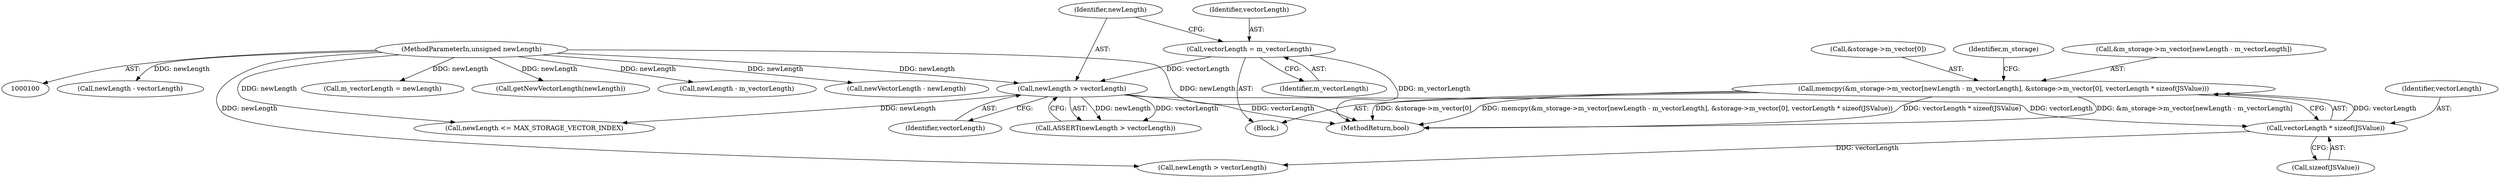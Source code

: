 digraph "0_Chrome_0c4225d1e9b23e7071bbf47ada310a9a7e5661a3@API" {
"1000155" [label="(Call,memcpy(&m_storage->m_vector[newLength - m_vectorLength], &storage->m_vector[0], vectorLength * sizeof(JSValue)))"];
"1000170" [label="(Call,vectorLength * sizeof(JSValue))"];
"1000112" [label="(Call,newLength > vectorLength)"];
"1000101" [label="(MethodParameterIn,unsigned newLength)"];
"1000108" [label="(Call,vectorLength = m_vectorLength)"];
"1000193" [label="(Call,newLength - vectorLength)"];
"1000110" [label="(Identifier,m_vectorLength)"];
"1000187" [label="(Call,newLength > vectorLength)"];
"1000179" [label="(Call,m_vectorLength = newLength)"];
"1000172" [label="(Call,sizeof(JSValue))"];
"1000114" [label="(Identifier,vectorLength)"];
"1000113" [label="(Identifier,newLength)"];
"1000112" [label="(Call,newLength > vectorLength)"];
"1000164" [label="(Call,&storage->m_vector[0])"];
"1000171" [label="(Identifier,vectorLength)"];
"1000122" [label="(Call,getNewVectorLength(newLength))"];
"1000116" [label="(Call,newLength <= MAX_STORAGE_VECTOR_INDEX)"];
"1000215" [label="(MethodReturn,bool)"];
"1000176" [label="(Identifier,m_storage)"];
"1000101" [label="(MethodParameterIn,unsigned newLength)"];
"1000161" [label="(Call,newLength - m_vectorLength)"];
"1000156" [label="(Call,&m_storage->m_vector[newLength - m_vectorLength])"];
"1000111" [label="(Call,ASSERT(newLength > vectorLength))"];
"1000102" [label="(Block,)"];
"1000139" [label="(Call,newVectorLength - newLength)"];
"1000109" [label="(Identifier,vectorLength)"];
"1000155" [label="(Call,memcpy(&m_storage->m_vector[newLength - m_vectorLength], &storage->m_vector[0], vectorLength * sizeof(JSValue)))"];
"1000108" [label="(Call,vectorLength = m_vectorLength)"];
"1000170" [label="(Call,vectorLength * sizeof(JSValue))"];
"1000155" -> "1000102"  [label="AST: "];
"1000155" -> "1000170"  [label="CFG: "];
"1000156" -> "1000155"  [label="AST: "];
"1000164" -> "1000155"  [label="AST: "];
"1000170" -> "1000155"  [label="AST: "];
"1000176" -> "1000155"  [label="CFG: "];
"1000155" -> "1000215"  [label="DDG: &storage->m_vector[0]"];
"1000155" -> "1000215"  [label="DDG: memcpy(&m_storage->m_vector[newLength - m_vectorLength], &storage->m_vector[0], vectorLength * sizeof(JSValue))"];
"1000155" -> "1000215"  [label="DDG: vectorLength * sizeof(JSValue)"];
"1000155" -> "1000215"  [label="DDG: &m_storage->m_vector[newLength - m_vectorLength]"];
"1000170" -> "1000155"  [label="DDG: vectorLength"];
"1000170" -> "1000172"  [label="CFG: "];
"1000171" -> "1000170"  [label="AST: "];
"1000172" -> "1000170"  [label="AST: "];
"1000112" -> "1000170"  [label="DDG: vectorLength"];
"1000170" -> "1000187"  [label="DDG: vectorLength"];
"1000112" -> "1000111"  [label="AST: "];
"1000112" -> "1000114"  [label="CFG: "];
"1000113" -> "1000112"  [label="AST: "];
"1000114" -> "1000112"  [label="AST: "];
"1000111" -> "1000112"  [label="CFG: "];
"1000112" -> "1000215"  [label="DDG: vectorLength"];
"1000112" -> "1000111"  [label="DDG: newLength"];
"1000112" -> "1000111"  [label="DDG: vectorLength"];
"1000101" -> "1000112"  [label="DDG: newLength"];
"1000108" -> "1000112"  [label="DDG: vectorLength"];
"1000112" -> "1000116"  [label="DDG: newLength"];
"1000101" -> "1000100"  [label="AST: "];
"1000101" -> "1000215"  [label="DDG: newLength"];
"1000101" -> "1000116"  [label="DDG: newLength"];
"1000101" -> "1000122"  [label="DDG: newLength"];
"1000101" -> "1000139"  [label="DDG: newLength"];
"1000101" -> "1000161"  [label="DDG: newLength"];
"1000101" -> "1000179"  [label="DDG: newLength"];
"1000101" -> "1000187"  [label="DDG: newLength"];
"1000101" -> "1000193"  [label="DDG: newLength"];
"1000108" -> "1000102"  [label="AST: "];
"1000108" -> "1000110"  [label="CFG: "];
"1000109" -> "1000108"  [label="AST: "];
"1000110" -> "1000108"  [label="AST: "];
"1000113" -> "1000108"  [label="CFG: "];
"1000108" -> "1000215"  [label="DDG: m_vectorLength"];
}
